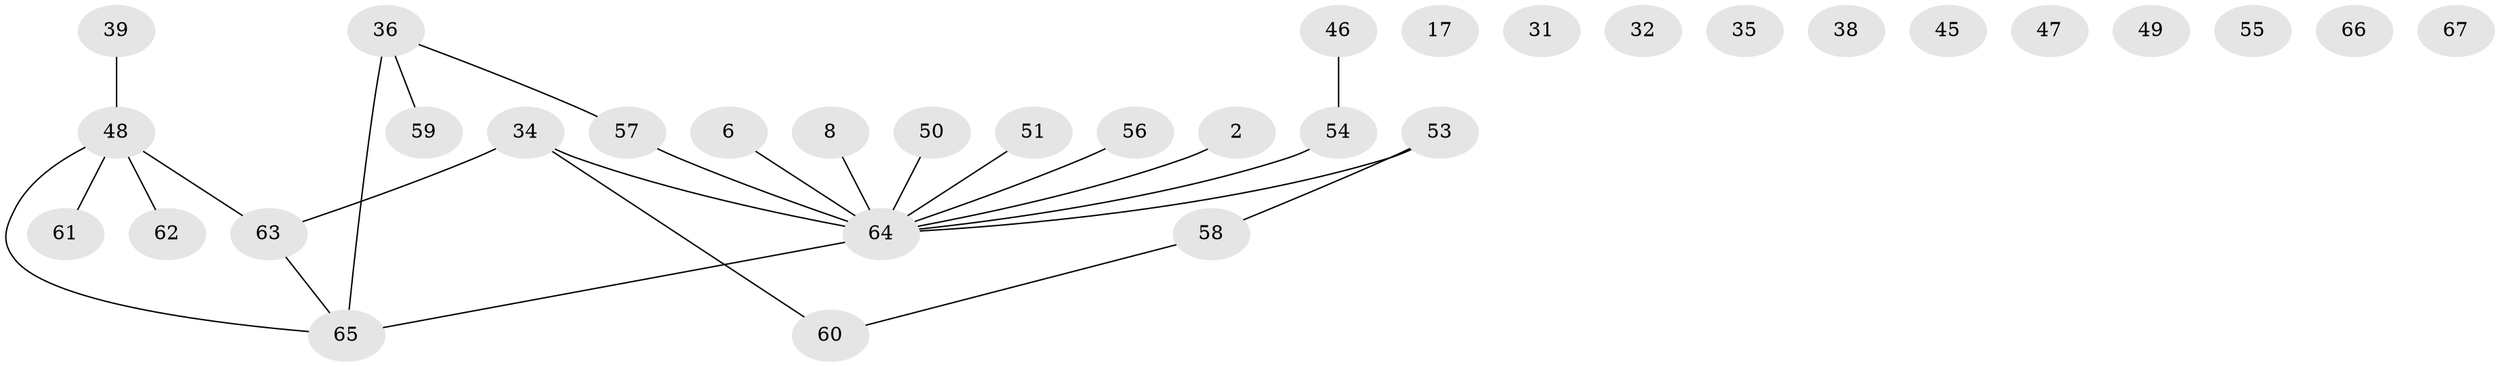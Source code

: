 // original degree distribution, {1: 0.2537313432835821, 3: 0.13432835820895522, 4: 0.14925373134328357, 2: 0.29850746268656714, 5: 0.029850746268656716, 0: 0.13432835820895522}
// Generated by graph-tools (version 1.1) at 2025/39/03/09/25 04:39:11]
// undirected, 33 vertices, 25 edges
graph export_dot {
graph [start="1"]
  node [color=gray90,style=filled];
  2;
  6;
  8;
  17;
  31;
  32;
  34 [super="+10"];
  35;
  36 [super="+3"];
  38;
  39 [super="+18"];
  45 [super="+29"];
  46;
  47;
  48 [super="+12"];
  49 [super="+14"];
  50 [super="+4"];
  51 [super="+37"];
  53 [super="+19"];
  54;
  55;
  56 [super="+26"];
  57 [super="+21"];
  58 [super="+24"];
  59 [super="+11+40"];
  60;
  61;
  62 [super="+44"];
  63 [super="+43"];
  64 [super="+25+28+52"];
  65 [super="+27"];
  66;
  67;
  2 -- 64;
  6 -- 64;
  8 -- 64;
  34 -- 60;
  34 -- 64 [weight=3];
  34 -- 63;
  36 -- 57;
  36 -- 65 [weight=2];
  36 -- 59;
  39 -- 48;
  46 -- 54;
  48 -- 63 [weight=2];
  48 -- 61;
  48 -- 65 [weight=2];
  48 -- 62;
  50 -- 64;
  51 -- 64;
  53 -- 64;
  53 -- 58;
  54 -- 64 [weight=3];
  56 -- 64;
  57 -- 64;
  58 -- 60;
  63 -- 65;
  64 -- 65 [weight=2];
}
